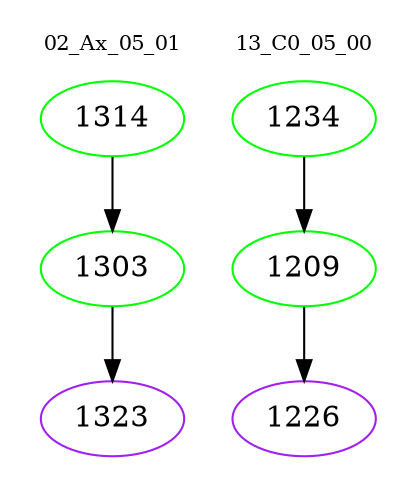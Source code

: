 digraph{
subgraph cluster_0 {
color = white
label = "02_Ax_05_01";
fontsize=10;
T0_1314 [label="1314", color="green"]
T0_1314 -> T0_1303 [color="black"]
T0_1303 [label="1303", color="green"]
T0_1303 -> T0_1323 [color="black"]
T0_1323 [label="1323", color="purple"]
}
subgraph cluster_1 {
color = white
label = "13_C0_05_00";
fontsize=10;
T1_1234 [label="1234", color="green"]
T1_1234 -> T1_1209 [color="black"]
T1_1209 [label="1209", color="green"]
T1_1209 -> T1_1226 [color="black"]
T1_1226 [label="1226", color="purple"]
}
}
